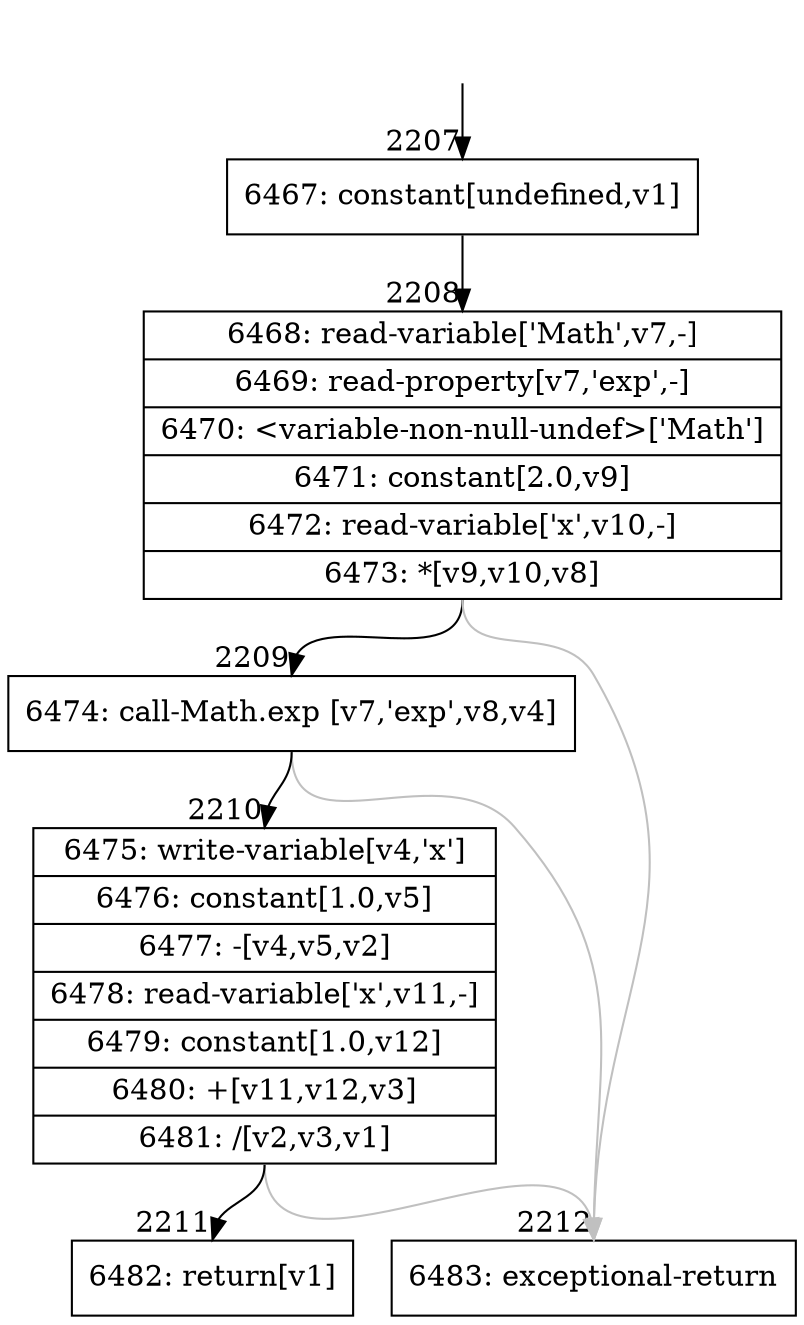 digraph {
rankdir="TD"
BB_entry212[shape=none,label=""];
BB_entry212 -> BB2207 [tailport=s, headport=n, headlabel="    2207"]
BB2207 [shape=record label="{6467: constant[undefined,v1]}" ] 
BB2207 -> BB2208 [tailport=s, headport=n, headlabel="      2208"]
BB2208 [shape=record label="{6468: read-variable['Math',v7,-]|6469: read-property[v7,'exp',-]|6470: \<variable-non-null-undef\>['Math']|6471: constant[2.0,v9]|6472: read-variable['x',v10,-]|6473: *[v9,v10,v8]}" ] 
BB2208 -> BB2209 [tailport=s, headport=n, headlabel="      2209"]
BB2208 -> BB2212 [tailport=s, headport=n, color=gray, headlabel="      2212"]
BB2209 [shape=record label="{6474: call-Math.exp [v7,'exp',v8,v4]}" ] 
BB2209 -> BB2210 [tailport=s, headport=n, headlabel="      2210"]
BB2209 -> BB2212 [tailport=s, headport=n, color=gray]
BB2210 [shape=record label="{6475: write-variable[v4,'x']|6476: constant[1.0,v5]|6477: -[v4,v5,v2]|6478: read-variable['x',v11,-]|6479: constant[1.0,v12]|6480: +[v11,v12,v3]|6481: /[v2,v3,v1]}" ] 
BB2210 -> BB2211 [tailport=s, headport=n, headlabel="      2211"]
BB2210 -> BB2212 [tailport=s, headport=n, color=gray]
BB2211 [shape=record label="{6482: return[v1]}" ] 
BB2212 [shape=record label="{6483: exceptional-return}" ] 
//#$~ 1281
}
